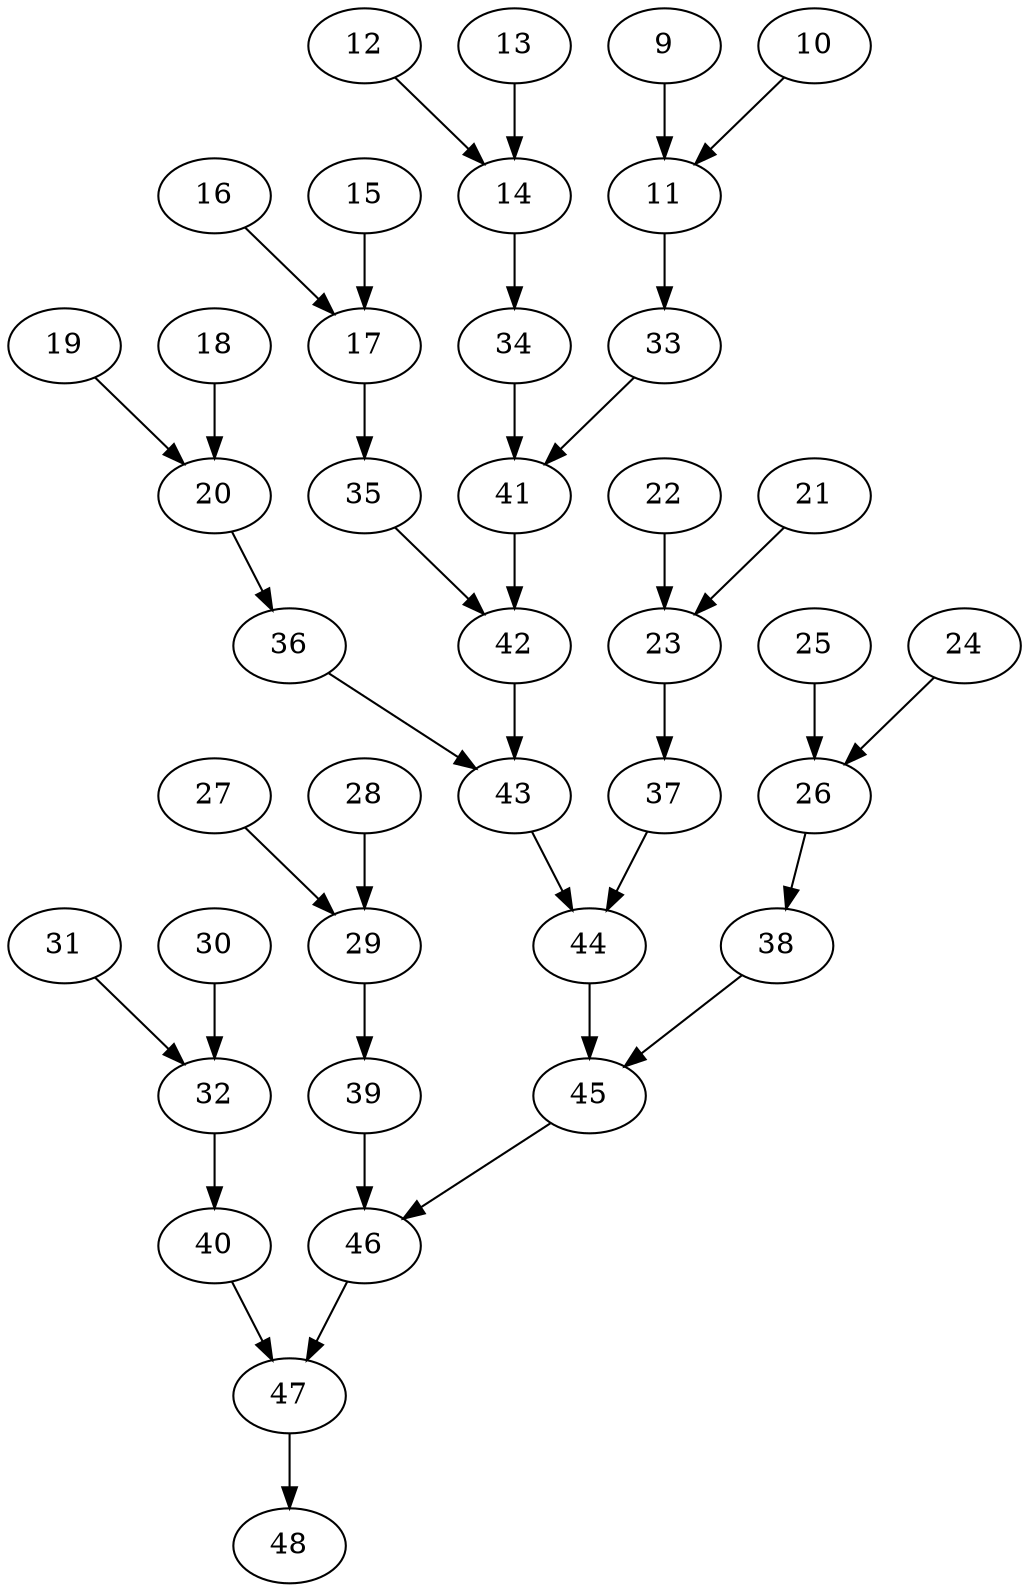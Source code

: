 digraph "fir2" {
9 [label=9];
10 [label=10];
11 [label=11];
12 [label=12];
13 [label=13];
14 [label=14];
15 [label=15];
16 [label=16];
17 [label=17];
18 [label=18];
19 [label=19];
20 [label=20];
21 [label=21];
22 [label=22];
23 [label=23];
24 [label=24];
25 [label=25];
26 [label=26];
27 [label=27];
28 [label=28];
29 [label=29];
30 [label=30];
31 [label=31];
32 [label=32];
33 [label=33];
34 [label=34];
35 [label=35];
36 [label=36];
37 [label=37];
38 [label=38];
39 [label=39];
40 [label=40];
41 [label=41];
42 [label=42];
43 [label=43];
44 [label=44];
45 [label=45];
46 [label=46];
47 [label=47];
48 [label=48];
9 -> 11  [key=0, name=1];
10 -> 11  [key=0, name=2];
11 -> 33  [key=0, name=3];
12 -> 14  [key=0, name=4];
13 -> 14  [key=0, name=5];
14 -> 34  [key=0, name=6];
15 -> 17  [key=0, name=7];
16 -> 17  [key=0, name=8];
17 -> 35  [key=0, name=9];
18 -> 20  [key=0, name=10];
19 -> 20  [key=0, name=11];
20 -> 36  [key=0, name=12];
21 -> 23  [key=0, name=13];
22 -> 23  [key=0, name=14];
23 -> 37  [key=0, name=15];
24 -> 26  [key=0, name=16];
25 -> 26  [key=0, name=17];
26 -> 38  [key=0, name=18];
27 -> 29  [key=0, name=19];
28 -> 29  [key=0, name=20];
29 -> 39  [key=0, name=21];
30 -> 32  [key=0, name=22];
31 -> 32  [key=0, name=23];
32 -> 40  [key=0, name=24];
33 -> 41  [key=0, name=25];
34 -> 41  [key=0, name=26];
35 -> 42  [key=0, name=27];
36 -> 43  [key=0, name=28];
37 -> 44  [key=0, name=29];
38 -> 45  [key=0, name=30];
39 -> 46  [key=0, name=31];
40 -> 47  [key=0, name=32];
41 -> 42  [key=0, name=33];
42 -> 43  [key=0, name=34];
43 -> 44  [key=0, name=35];
44 -> 45  [key=0, name=36];
45 -> 46  [key=0, name=37];
46 -> 47  [key=0, name=38];
47 -> 48  [key=0, name=39];
}

